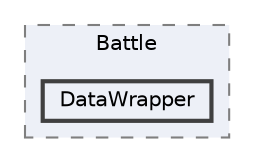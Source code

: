 digraph "C:/Users/むずでょ/Documents/Unity Projects/RMU-1-00-00-Research/Assets/RPGMaker/Codebase/Runtime/Battle/DataWrapper"
{
 // LATEX_PDF_SIZE
  bgcolor="transparent";
  edge [fontname=Helvetica,fontsize=10,labelfontname=Helvetica,labelfontsize=10];
  node [fontname=Helvetica,fontsize=10,shape=box,height=0.2,width=0.4];
  compound=true
  subgraph clusterdir_190d260d2888529f12d44ec0d567bb1d {
    graph [ bgcolor="#edf0f7", pencolor="grey50", label="Battle", fontname=Helvetica,fontsize=10 style="filled,dashed", URL="dir_190d260d2888529f12d44ec0d567bb1d.html",tooltip=""]
  dir_badeff5c57729dda5fecffc2dadaad12 [label="DataWrapper", fillcolor="#edf0f7", color="grey25", style="filled,bold", URL="dir_badeff5c57729dda5fecffc2dadaad12.html",tooltip=""];
  }
}

